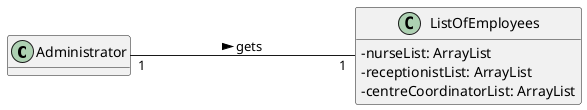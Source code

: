@startuml

hide methods
left to right direction
skinparam classAttributeIconSize 0

class Administrator
class ListOfEmployees {
-nurseList: ArrayList
-receptionistList: ArrayList
-centreCoordinatorList: ArrayList
}

Administrator "1" ---- "1" ListOfEmployees : gets >

@enduml